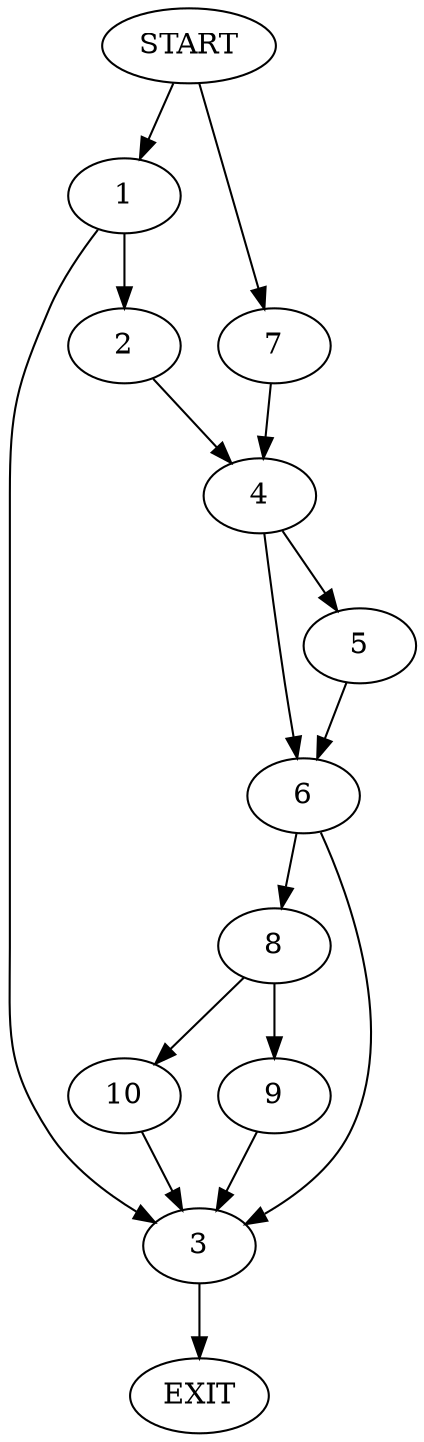 digraph {
0 [label="START"]
11 [label="EXIT"]
0 -> 1
1 -> 2
1 -> 3
2 -> 4
3 -> 11
4 -> 5
4 -> 6
0 -> 7
7 -> 4
5 -> 6
6 -> 8
6 -> 3
8 -> 9
8 -> 10
9 -> 3
10 -> 3
}
